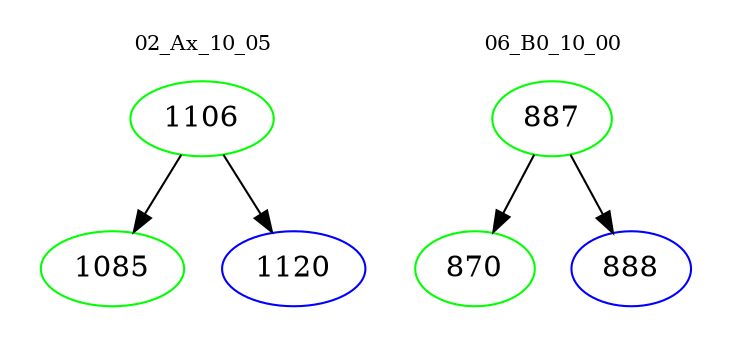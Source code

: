 digraph{
subgraph cluster_0 {
color = white
label = "02_Ax_10_05";
fontsize=10;
T0_1106 [label="1106", color="green"]
T0_1106 -> T0_1085 [color="black"]
T0_1085 [label="1085", color="green"]
T0_1106 -> T0_1120 [color="black"]
T0_1120 [label="1120", color="blue"]
}
subgraph cluster_1 {
color = white
label = "06_B0_10_00";
fontsize=10;
T1_887 [label="887", color="green"]
T1_887 -> T1_870 [color="black"]
T1_870 [label="870", color="green"]
T1_887 -> T1_888 [color="black"]
T1_888 [label="888", color="blue"]
}
}
